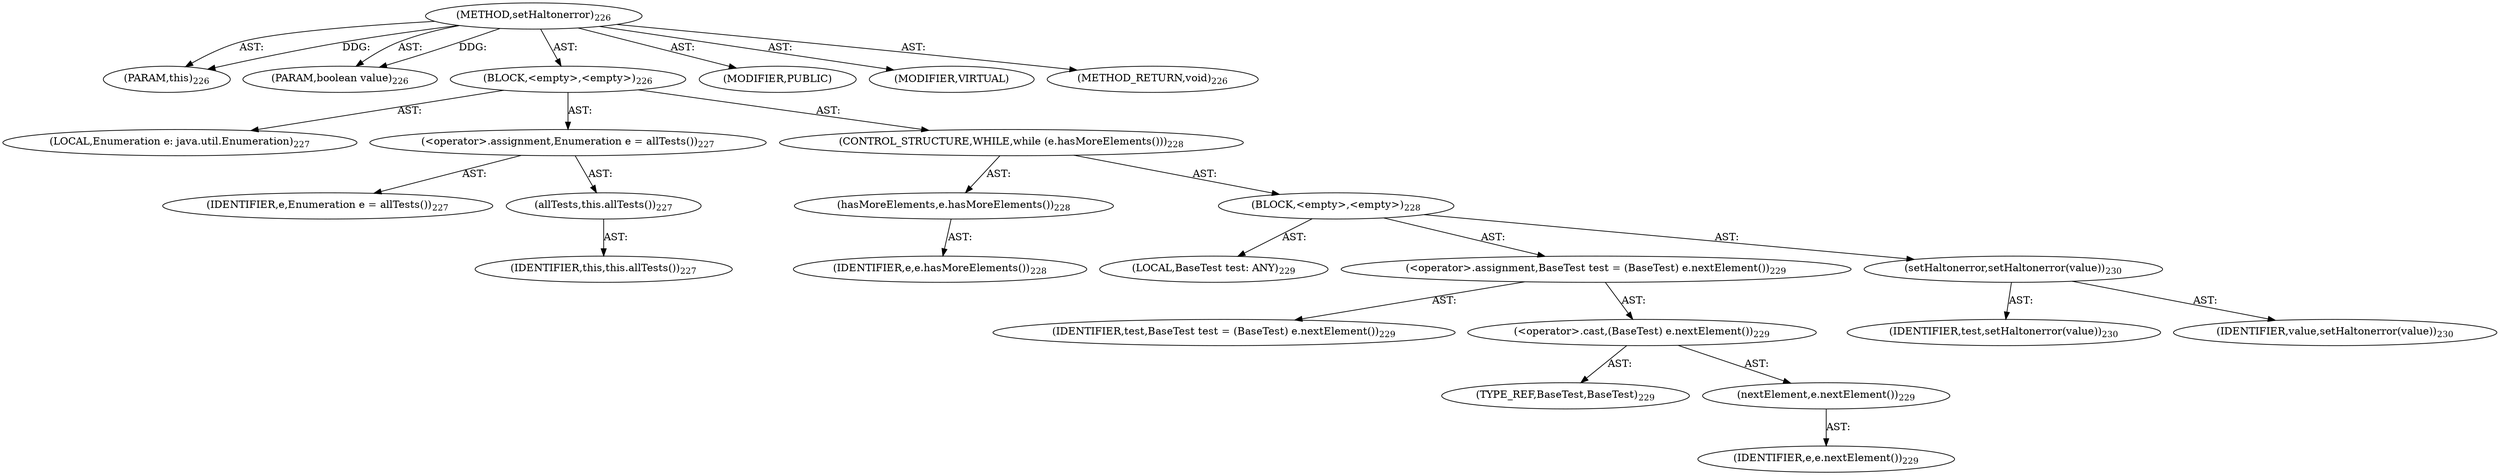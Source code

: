 digraph "setHaltonerror" {  
"111669149698" [label = <(METHOD,setHaltonerror)<SUB>226</SUB>> ]
"115964116993" [label = <(PARAM,this)<SUB>226</SUB>> ]
"115964117022" [label = <(PARAM,boolean value)<SUB>226</SUB>> ]
"25769803779" [label = <(BLOCK,&lt;empty&gt;,&lt;empty&gt;)<SUB>226</SUB>> ]
"94489280515" [label = <(LOCAL,Enumeration e: java.util.Enumeration)<SUB>227</SUB>> ]
"30064771082" [label = <(&lt;operator&gt;.assignment,Enumeration e = allTests())<SUB>227</SUB>> ]
"68719476823" [label = <(IDENTIFIER,e,Enumeration e = allTests())<SUB>227</SUB>> ]
"30064771083" [label = <(allTests,this.allTests())<SUB>227</SUB>> ]
"68719476737" [label = <(IDENTIFIER,this,this.allTests())<SUB>227</SUB>> ]
"47244640257" [label = <(CONTROL_STRUCTURE,WHILE,while (e.hasMoreElements()))<SUB>228</SUB>> ]
"30064771084" [label = <(hasMoreElements,e.hasMoreElements())<SUB>228</SUB>> ]
"68719476824" [label = <(IDENTIFIER,e,e.hasMoreElements())<SUB>228</SUB>> ]
"25769803780" [label = <(BLOCK,&lt;empty&gt;,&lt;empty&gt;)<SUB>228</SUB>> ]
"94489280516" [label = <(LOCAL,BaseTest test: ANY)<SUB>229</SUB>> ]
"30064771085" [label = <(&lt;operator&gt;.assignment,BaseTest test = (BaseTest) e.nextElement())<SUB>229</SUB>> ]
"68719476825" [label = <(IDENTIFIER,test,BaseTest test = (BaseTest) e.nextElement())<SUB>229</SUB>> ]
"30064771086" [label = <(&lt;operator&gt;.cast,(BaseTest) e.nextElement())<SUB>229</SUB>> ]
"180388626433" [label = <(TYPE_REF,BaseTest,BaseTest)<SUB>229</SUB>> ]
"30064771087" [label = <(nextElement,e.nextElement())<SUB>229</SUB>> ]
"68719476826" [label = <(IDENTIFIER,e,e.nextElement())<SUB>229</SUB>> ]
"30064771088" [label = <(setHaltonerror,setHaltonerror(value))<SUB>230</SUB>> ]
"68719476827" [label = <(IDENTIFIER,test,setHaltonerror(value))<SUB>230</SUB>> ]
"68719476828" [label = <(IDENTIFIER,value,setHaltonerror(value))<SUB>230</SUB>> ]
"133143986200" [label = <(MODIFIER,PUBLIC)> ]
"133143986201" [label = <(MODIFIER,VIRTUAL)> ]
"128849018882" [label = <(METHOD_RETURN,void)<SUB>226</SUB>> ]
  "111669149698" -> "115964116993"  [ label = "AST: "] 
  "111669149698" -> "115964117022"  [ label = "AST: "] 
  "111669149698" -> "25769803779"  [ label = "AST: "] 
  "111669149698" -> "133143986200"  [ label = "AST: "] 
  "111669149698" -> "133143986201"  [ label = "AST: "] 
  "111669149698" -> "128849018882"  [ label = "AST: "] 
  "25769803779" -> "94489280515"  [ label = "AST: "] 
  "25769803779" -> "30064771082"  [ label = "AST: "] 
  "25769803779" -> "47244640257"  [ label = "AST: "] 
  "30064771082" -> "68719476823"  [ label = "AST: "] 
  "30064771082" -> "30064771083"  [ label = "AST: "] 
  "30064771083" -> "68719476737"  [ label = "AST: "] 
  "47244640257" -> "30064771084"  [ label = "AST: "] 
  "47244640257" -> "25769803780"  [ label = "AST: "] 
  "30064771084" -> "68719476824"  [ label = "AST: "] 
  "25769803780" -> "94489280516"  [ label = "AST: "] 
  "25769803780" -> "30064771085"  [ label = "AST: "] 
  "25769803780" -> "30064771088"  [ label = "AST: "] 
  "30064771085" -> "68719476825"  [ label = "AST: "] 
  "30064771085" -> "30064771086"  [ label = "AST: "] 
  "30064771086" -> "180388626433"  [ label = "AST: "] 
  "30064771086" -> "30064771087"  [ label = "AST: "] 
  "30064771087" -> "68719476826"  [ label = "AST: "] 
  "30064771088" -> "68719476827"  [ label = "AST: "] 
  "30064771088" -> "68719476828"  [ label = "AST: "] 
  "111669149698" -> "115964116993"  [ label = "DDG: "] 
  "111669149698" -> "115964117022"  [ label = "DDG: "] 
}
